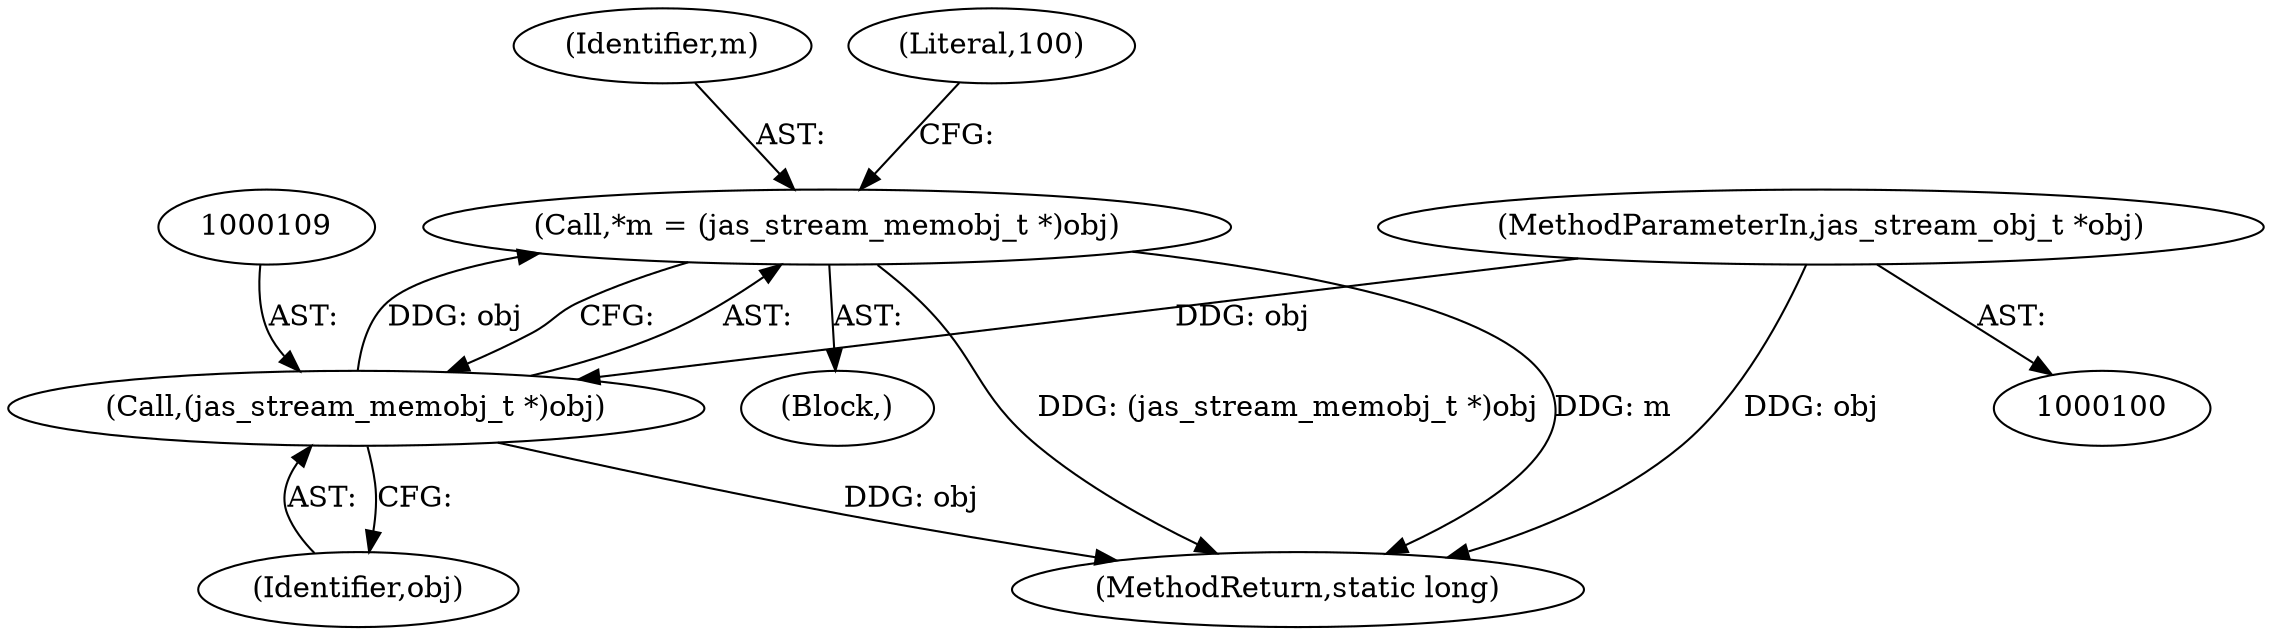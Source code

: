 digraph "0_jasper_634ce8e8a5accc0fa05dd2c20d42b4749d4b2735_6@pointer" {
"1000106" [label="(Call,*m = (jas_stream_memobj_t *)obj)"];
"1000108" [label="(Call,(jas_stream_memobj_t *)obj)"];
"1000101" [label="(MethodParameterIn,jas_stream_obj_t *obj)"];
"1000107" [label="(Identifier,m)"];
"1000101" [label="(MethodParameterIn,jas_stream_obj_t *obj)"];
"1000113" [label="(Literal,100)"];
"1000104" [label="(Block,)"];
"1000110" [label="(Identifier,obj)"];
"1000108" [label="(Call,(jas_stream_memobj_t *)obj)"];
"1000106" [label="(Call,*m = (jas_stream_memobj_t *)obj)"];
"1000167" [label="(MethodReturn,static long)"];
"1000106" -> "1000104"  [label="AST: "];
"1000106" -> "1000108"  [label="CFG: "];
"1000107" -> "1000106"  [label="AST: "];
"1000108" -> "1000106"  [label="AST: "];
"1000113" -> "1000106"  [label="CFG: "];
"1000106" -> "1000167"  [label="DDG: (jas_stream_memobj_t *)obj"];
"1000106" -> "1000167"  [label="DDG: m"];
"1000108" -> "1000106"  [label="DDG: obj"];
"1000108" -> "1000110"  [label="CFG: "];
"1000109" -> "1000108"  [label="AST: "];
"1000110" -> "1000108"  [label="AST: "];
"1000108" -> "1000167"  [label="DDG: obj"];
"1000101" -> "1000108"  [label="DDG: obj"];
"1000101" -> "1000100"  [label="AST: "];
"1000101" -> "1000167"  [label="DDG: obj"];
}
